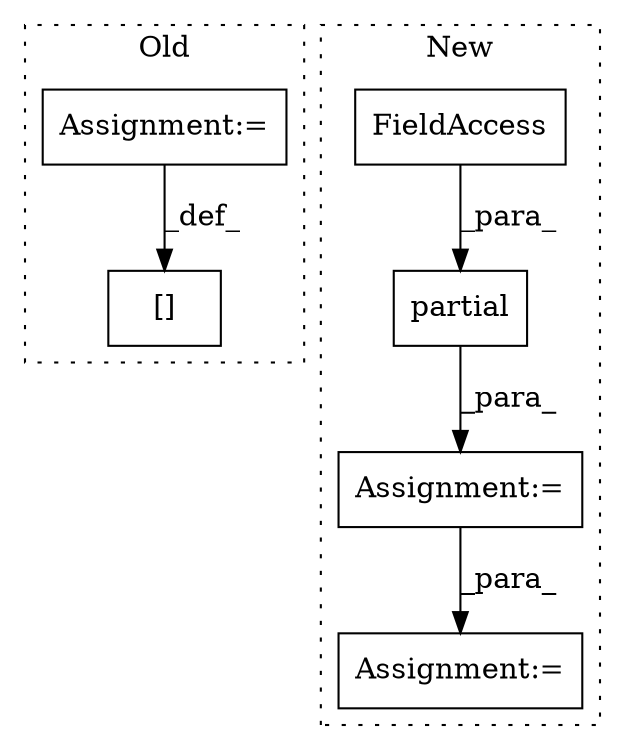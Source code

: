 digraph G {
subgraph cluster0 {
1 [label="[]" a="2" s="3677,3685" l="7,1" shape="box"];
4 [label="Assignment:=" a="7" s="3332" l="1" shape="box"];
label = "Old";
style="dotted";
}
subgraph cluster1 {
2 [label="partial" a="32" s="3317,3355" l="8,1" shape="box"];
3 [label="FieldAccess" a="22" s="3325" l="17" shape="box"];
5 [label="Assignment:=" a="7" s="3306" l="1" shape="box"];
6 [label="Assignment:=" a="7" s="3368" l="1" shape="box"];
label = "New";
style="dotted";
}
2 -> 5 [label="_para_"];
3 -> 2 [label="_para_"];
4 -> 1 [label="_def_"];
5 -> 6 [label="_para_"];
}